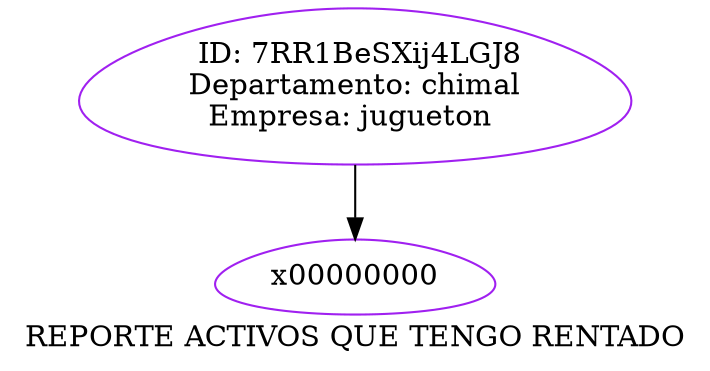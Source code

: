 digraph G{
node [shape = egg, color = purple];
label = "REPORTE ACTIVOS QUE TENGO RENTADO";
x00068CB0[label =" ID: 7RR1BeSXij4LGJ8\nDepartamento: chimal\nEmpresa: jugueton " ] 
x00068CB0-> x00000000
}
